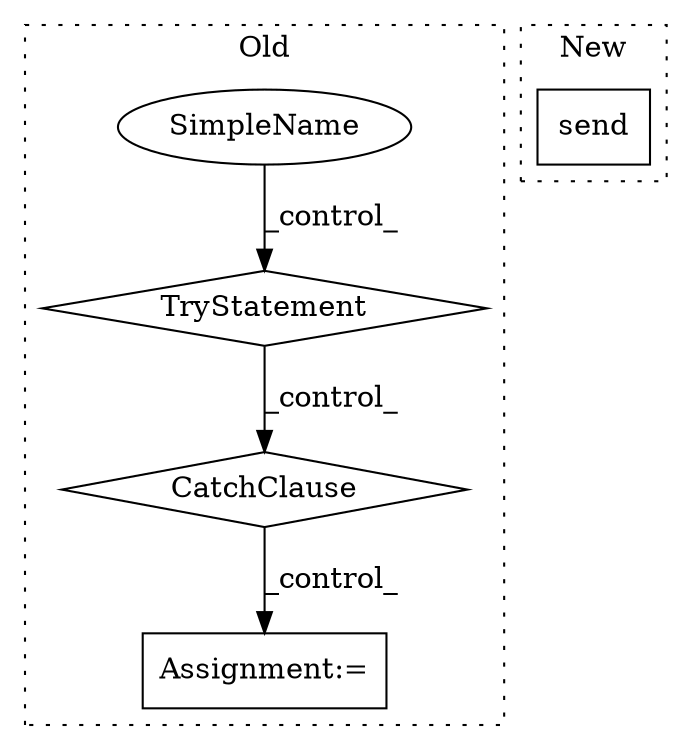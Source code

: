 digraph G {
subgraph cluster0 {
1 [label="TryStatement" a="54" s="5235" l="4" shape="diamond"];
3 [label="CatchClause" a="12" s="5275,5312" l="15,2" shape="diamond"];
4 [label="SimpleName" a="42" s="" l="" shape="ellipse"];
5 [label="Assignment:=" a="7" s="5332" l="1" shape="box"];
label = "Old";
style="dotted";
}
subgraph cluster1 {
2 [label="send" a="32" s="7280" l="6" shape="box"];
label = "New";
style="dotted";
}
1 -> 3 [label="_control_"];
3 -> 5 [label="_control_"];
4 -> 1 [label="_control_"];
}